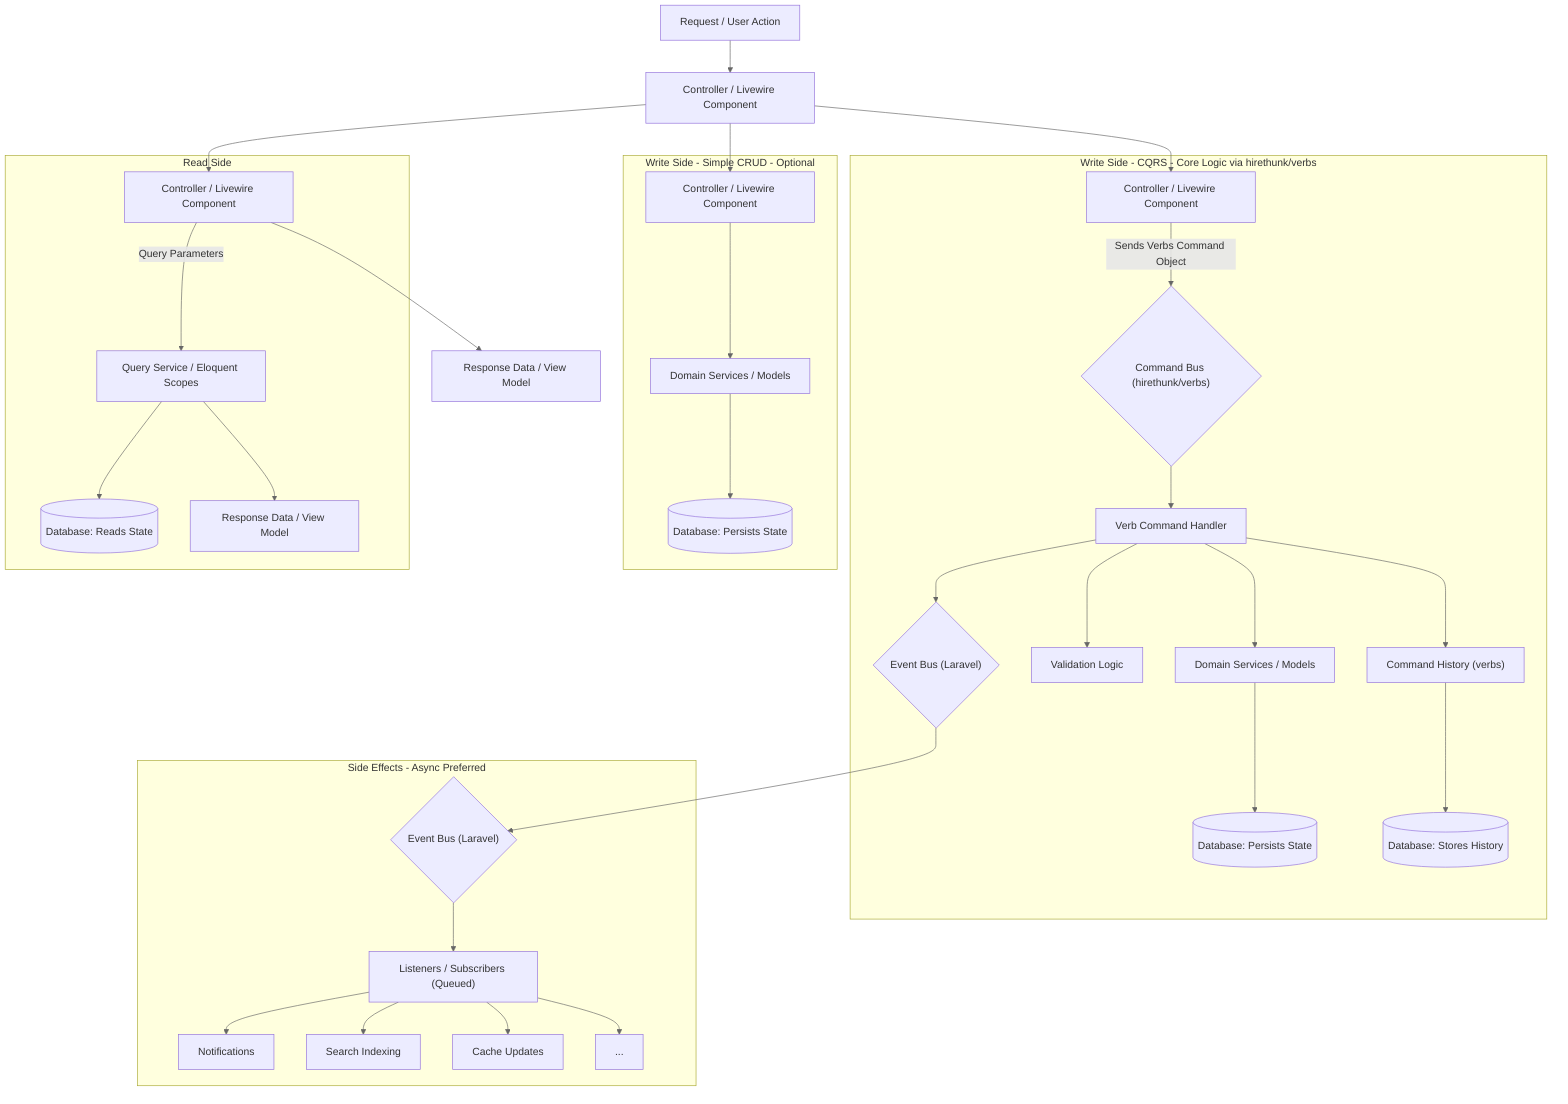 %%{init: {'theme': 'default', 'themeVariables': { 'primaryColor': '#f5f5f5', 'primaryTextColor': '#333333', 'primaryBorderColor': '#cccccc', 'lineColor': '#666666', 'secondaryColor': '#f0f0f0', 'tertiaryColor': '#ffffff' }}}%%
flowchart TD
    A["Request / User Action"] --> B["Controller / Livewire Component"]

    subgraph "Write Side - CQRS - Core Logic via hirethunk/verbs"
        B_CMD["Controller / Livewire Component"] -->|"Sends Verbs Command Object"| C{"Command Bus (hirethunk/verbs)"}
        C --> D["Verb Command Handler"]
        D --> E["Domain Services / Models"]
        D --> F["Validation Logic"]
        E --> G[("Database: Persists State")]
        D --> H["Command History (verbs)"]
        H --> G_HIST[("Database: Stores History")]
        D --> I{"Event Bus (Laravel)"}
    end

    subgraph "Write Side - Simple CRUD - Optional"
        B_SCRUD["Controller / Livewire Component"] --> E_SCRUD["Domain Services / Models"]
        E_SCRUD --> G_SCRUD[("Database: Persists State")]
    end

    B --> B_CMD
    B --> B_SCRUD

    subgraph "Read Side"
        B_QUERY["Controller / Livewire Component"] -->|"Query Parameters"| J["Query Service / Eloquent Scopes"]
        J --> G_READ[("Database: Reads State")]
        J --> K["Response Data / View Model"]
    end

    B --> B_QUERY
    B_QUERY --> K_OUT["Response Data / View Model"]

    subgraph "Side Effects - Async Preferred"
        I_SE{"Event Bus (Laravel)"} --> L["Listeners / Subscribers (Queued)"]
        L --> M["Notifications"]
        L --> N["Search Indexing"]
        L --> O["Cache Updates"]
        L --> P["..."]
    end

    I --> I_SE